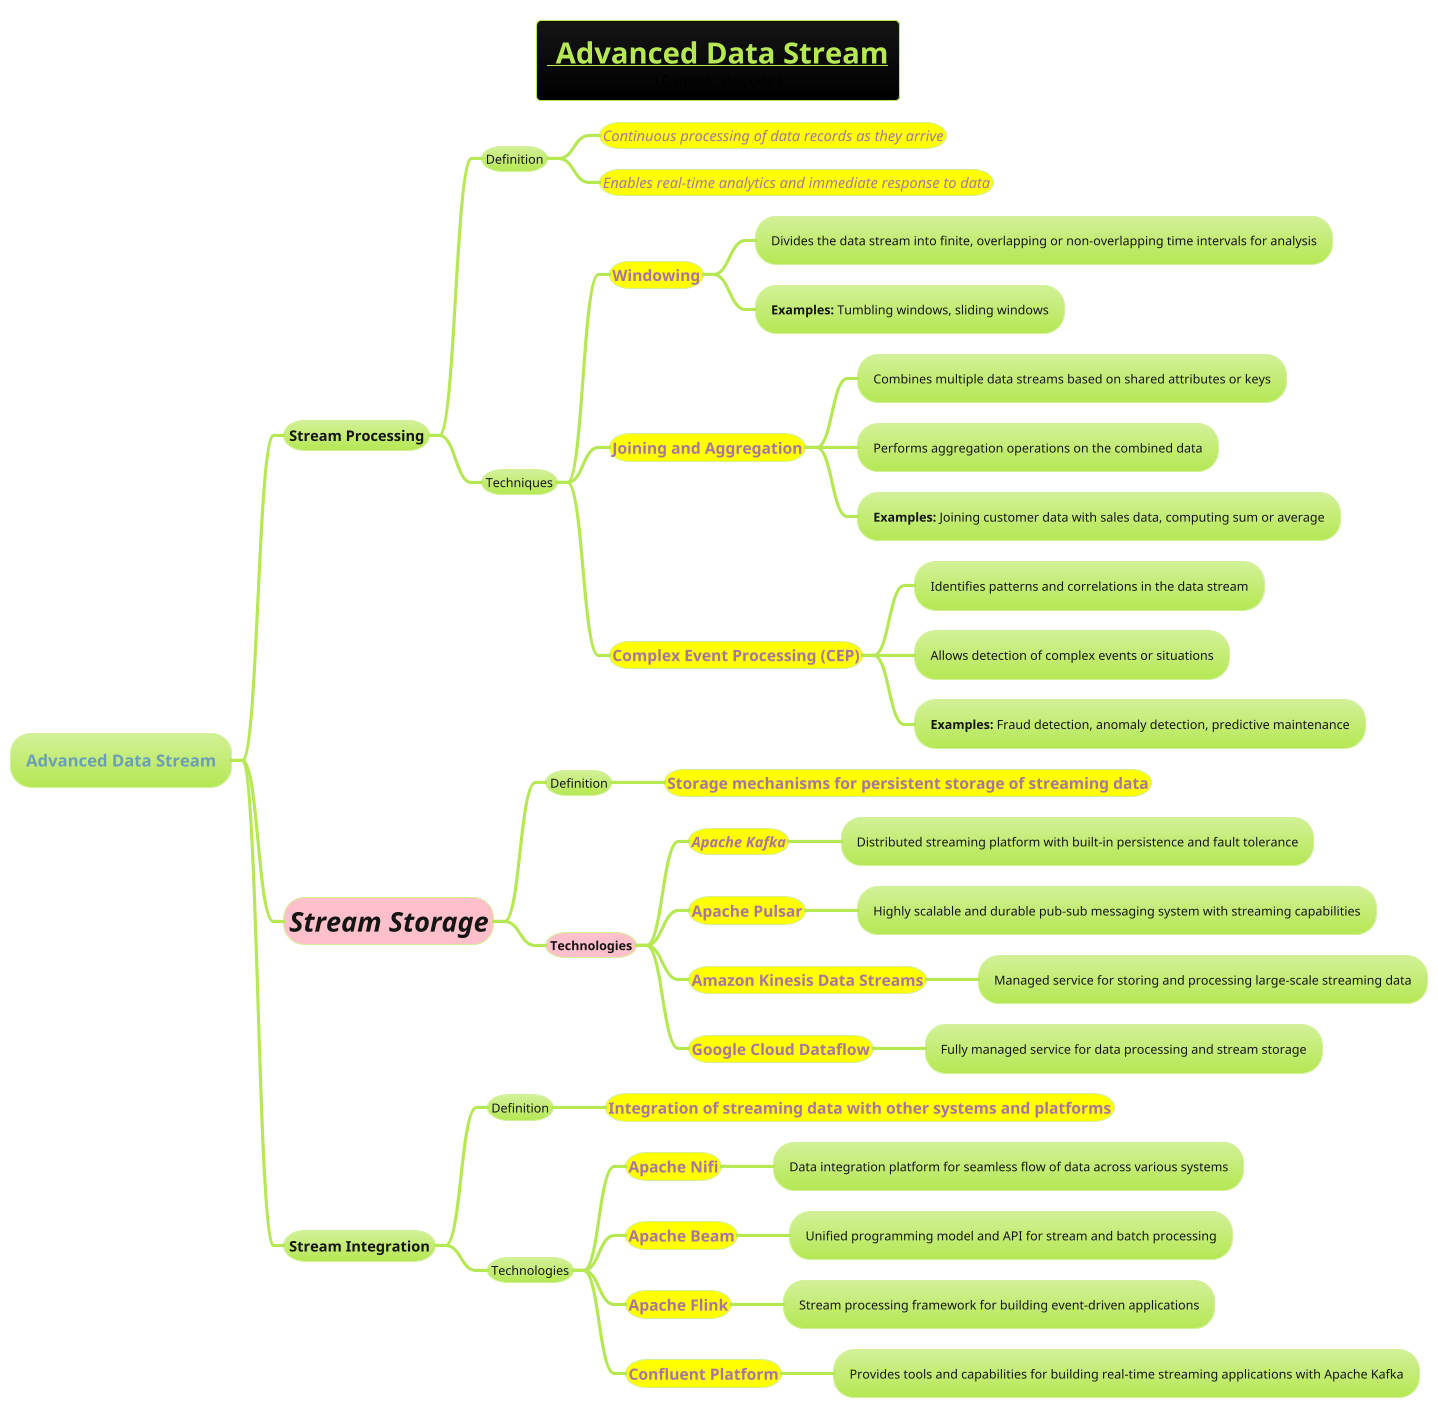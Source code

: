 @startmindmap

skinparam node {
    BorderColor DarkGray
    BackgroundColor White
}

skinparam connector {
    LineColor DarkGray
}
!theme hacker

title =__ Advanced Data Stream__\n<img:images/img.png>
* Advanced Data Stream

** Stream Processing
*** Definition
****[#yellow] <i><size:14>Continuous processing of data records as they arrive
****[#yellow] <i><size:14>Enables real-time analytics and immediate response to data

*** Techniques
****[#yellow] ===<size:14>Windowing
***** Divides the data stream into finite, overlapping or non-overlapping time intervals for analysis
***** **Examples:** Tumbling windows, sliding windows

****[#yellow] ===<size:14>Joining and Aggregation
***** Combines multiple data streams based on shared attributes or keys
***** Performs aggregation operations on the combined data
***** **Examples:** Joining customer data with sales data, computing sum or average

****[#yellow] ===<size:14>Complex Event Processing (CEP)
***** Identifies patterns and correlations in the data stream
***** Allows detection of complex events or situations
***** **Examples:** Fraud detection, anomaly detection, predictive maintenance

**[#pink] =//**Stream Storage**//
*** Definition
****[#yellow] ===<size:14>Storage mechanisms for persistent storage of streaming data

***[#pink] **Technologies**
****[#yellow] <i><size:14>**Apache Kafka**
***** Distributed streaming platform with built-in persistence and fault tolerance

****[#yellow] ===<size:14>Apache Pulsar
***** Highly scalable and durable pub-sub messaging system with streaming capabilities

****[#yellow] ===<size:14>Amazon Kinesis Data Streams
***** Managed service for storing and processing large-scale streaming data

****[#yellow] ===<size:14>Google Cloud Dataflow
***** Fully managed service for data processing and stream storage

** Stream Integration
*** Definition
****[#yellow] ===<size:14>Integration of streaming data with other systems and platforms

*** Technologies
****[#yellow] ===<size:14>Apache Nifi
***** Data integration platform for seamless flow of data across various systems

****[#yellow] ===<size:14>Apache Beam
***** Unified programming model and API for stream and batch processing

****[#yellow] ===<size:14>Apache Flink
***** Stream processing framework for building event-driven applications

****[#yellow] ===<size:14>Confluent Platform
***** Provides tools and capabilities for building real-time streaming applications with Apache Kafka

@endmindmap
